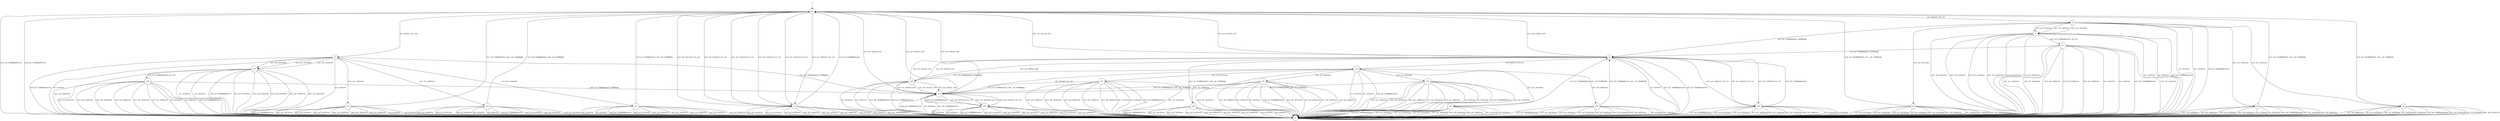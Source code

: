 digraph g {

    __start0 [label=s shape="none"]

    s0 [shape="circle" label=s0];
    s1 [shape="circle" label=s1];
    s2 [shape="circle" label=s2];
    s3 [shape="circle" label=s3];
    s4 [shape="circle" label=s4];
    s5 [shape="circle" label=s5];
    s6 [shape="circle" label=s6];
    s7 [shape="circle" label=s7];
    s8 [shape="circle" label=s8];
    s9 [shape="circle" label=s9];
    s10 [shape="circle" label=s10];
    s11 [shape="circle" label=s11];
    s12 [shape="circle" label=s12];
    s13 [shape="circle" label=s13];
    s14 [shape="circle" label=s14];
    s15 [shape="circle" label=s15];
    s16 [shape="circle" label=s16];
    s17 [shape="circle" label=s17];
    s18 [shape="circle" label=s18];
    s19 [shape="circle" label=s19];
    s20 [shape="circle" label=s20];
    s21 [shape="circle" label=s21];
    s22 [shape="circle" label=s22];
    s23 [shape="circle" label=s23];
    s24 [shape="circle" label=s24];
    s25 [shape="circle" label=s25];
    s26 [shape="circle" label=s26];
    s0 -> s1 [label="ai1_ce1/usr1_ai1_ce1"];
    s0 -> s2 [label="ai1_ce2/usr1_ai1_ce2"];
    s0 -> s3 [label="usr1_ai1_VoidReply/error"];
    s0 -> s3 [label="usr2_ai1_VoidReply/error"];
    s0 -> s4 [label="usr1_ni1_ne1/usr2_ai1_ce1"];
    s0 -> s4 [label="usr1_ni1_ne2/usr2_ai1_ce1"];
    s0 -> s4 [label="usr1_ni1_ne3/usr2_ai1_ce1"];
    s0 -> s4 [label="usr1_ni1_ne4/usr2_ai1_ce1"];
    s0 -> s4 [label="usr1_ni1_ne5/usr2_ai1_ce1"];
    s0 -> s4 [label="usr1_ni1_ne6/usr2_ai1_ce1"];
    s1 -> s3 [label="ai1_ce1/error"];
    s1 -> s3 [label="ai1_ce2/error"];
    s1 -> s5 [label="usr1_ai1_VoidReply/ai1_VoidReply"];
    s1 -> s3 [label="usr2_ai1_VoidReply/error"];
    s1 -> s6 [label="usr1_ni1_ne1/none"];
    s1 -> s7 [label="usr1_ni1_ne2/none"];
    s1 -> s8 [label="usr1_ni1_ne3/none"];
    s1 -> s7 [label="usr1_ni1_ne4/none"];
    s1 -> s9 [label="usr1_ni1_ne5/none"];
    s1 -> s7 [label="usr1_ni1_ne6/none"];
    s2 -> s3 [label="ai1_ce1/error"];
    s2 -> s3 [label="ai1_ce2/error"];
    s2 -> s10 [label="usr1_ai1_VoidReply/ai1_VoidReply"];
    s2 -> s3 [label="usr2_ai1_VoidReply/error"];
    s2 -> s11 [label="usr1_ni1_ne1/none"];
    s2 -> s12 [label="usr1_ni1_ne2/none"];
    s2 -> s11 [label="usr1_ni1_ne3/none"];
    s2 -> s13 [label="usr1_ni1_ne4/none"];
    s2 -> s11 [label="usr1_ni1_ne5/none"];
    s2 -> s14 [label="usr1_ni1_ne6/none"];
    s3 -> s3 [label="ai1_ce1/error"];
    s3 -> s3 [label="ai1_ce2/error"];
    s3 -> s3 [label="usr1_ai1_VoidReply/error"];
    s3 -> s3 [label="usr2_ai1_VoidReply/error"];
    s3 -> s3 [label="usr1_ni1_ne1/error"];
    s3 -> s3 [label="usr1_ni1_ne2/error"];
    s3 -> s3 [label="usr1_ni1_ne3/error"];
    s3 -> s3 [label="usr1_ni1_ne4/error"];
    s3 -> s3 [label="usr1_ni1_ne5/error"];
    s3 -> s3 [label="usr1_ni1_ne6/error"];
    s4 -> s3 [label="ai1_ce1/error"];
    s4 -> s3 [label="ai1_ce2/error"];
    s4 -> s3 [label="usr1_ai1_VoidReply/error"];
    s4 -> s0 [label="usr2_ai1_VoidReply/none"];
    s4 -> s3 [label="usr1_ni1_ne1/error"];
    s4 -> s3 [label="usr1_ni1_ne2/error"];
    s4 -> s3 [label="usr1_ni1_ne3/error"];
    s4 -> s3 [label="usr1_ni1_ne4/error"];
    s4 -> s3 [label="usr1_ni1_ne5/error"];
    s4 -> s3 [label="usr1_ni1_ne6/error"];
    s5 -> s3 [label="ai1_ce1/error"];
    s5 -> s15 [label="ai1_ce2/usr1_ai1_ce2"];
    s5 -> s3 [label="usr1_ai1_VoidReply/error"];
    s5 -> s3 [label="usr2_ai1_VoidReply/error"];
    s5 -> s0 [label="usr1_ni1_ne1/ni1_ne1"];
    s5 -> s16 [label="usr1_ni1_ne2/usr2_ai1_ce1"];
    s5 -> s0 [label="usr1_ni1_ne3/ni1_ne3"];
    s5 -> s16 [label="usr1_ni1_ne4/usr2_ai1_ce1"];
    s5 -> s0 [label="usr1_ni1_ne5/ni1_ne5"];
    s5 -> s16 [label="usr1_ni1_ne6/usr2_ai1_ce1"];
    s6 -> s3 [label="ai1_ce1/error"];
    s6 -> s3 [label="ai1_ce2/error"];
    s6 -> s0 [label="usr1_ai1_VoidReply/ni1_ne1__ai1_VoidReply"];
    s6 -> s3 [label="usr2_ai1_VoidReply/error"];
    s6 -> s3 [label="usr1_ni1_ne1/error"];
    s6 -> s3 [label="usr1_ni1_ne2/error"];
    s6 -> s3 [label="usr1_ni1_ne3/error"];
    s6 -> s3 [label="usr1_ni1_ne4/error"];
    s6 -> s3 [label="usr1_ni1_ne5/error"];
    s6 -> s3 [label="usr1_ni1_ne6/error"];
    s7 -> s3 [label="ai1_ce1/error"];
    s7 -> s3 [label="ai1_ce2/error"];
    s7 -> s17 [label="usr1_ai1_VoidReply/usr2_ai1_ce1"];
    s7 -> s3 [label="usr2_ai1_VoidReply/error"];
    s7 -> s3 [label="usr1_ni1_ne1/error"];
    s7 -> s3 [label="usr1_ni1_ne2/error"];
    s7 -> s3 [label="usr1_ni1_ne3/error"];
    s7 -> s3 [label="usr1_ni1_ne4/error"];
    s7 -> s3 [label="usr1_ni1_ne5/error"];
    s7 -> s3 [label="usr1_ni1_ne6/error"];
    s8 -> s3 [label="ai1_ce1/error"];
    s8 -> s3 [label="ai1_ce2/error"];
    s8 -> s0 [label="usr1_ai1_VoidReply/ni1_ne3__ai1_VoidReply"];
    s8 -> s3 [label="usr2_ai1_VoidReply/error"];
    s8 -> s3 [label="usr1_ni1_ne1/error"];
    s8 -> s3 [label="usr1_ni1_ne2/error"];
    s8 -> s3 [label="usr1_ni1_ne3/error"];
    s8 -> s3 [label="usr1_ni1_ne4/error"];
    s8 -> s3 [label="usr1_ni1_ne5/error"];
    s8 -> s3 [label="usr1_ni1_ne6/error"];
    s9 -> s3 [label="ai1_ce1/error"];
    s9 -> s3 [label="ai1_ce2/error"];
    s9 -> s0 [label="usr1_ai1_VoidReply/ni1_ne5__ai1_VoidReply"];
    s9 -> s3 [label="usr2_ai1_VoidReply/error"];
    s9 -> s3 [label="usr1_ni1_ne1/error"];
    s9 -> s3 [label="usr1_ni1_ne2/error"];
    s9 -> s3 [label="usr1_ni1_ne3/error"];
    s9 -> s3 [label="usr1_ni1_ne4/error"];
    s9 -> s3 [label="usr1_ni1_ne5/error"];
    s9 -> s3 [label="usr1_ni1_ne6/error"];
    s10 -> s15 [label="ai1_ce1/usr1_ai1_ce1"];
    s10 -> s3 [label="ai1_ce2/error"];
    s10 -> s3 [label="usr1_ai1_VoidReply/error"];
    s10 -> s3 [label="usr2_ai1_VoidReply/error"];
    s10 -> s18 [label="usr1_ni1_ne1/usr2_ai1_ce1"];
    s10 -> s0 [label="usr1_ni1_ne2/ni1_ne2"];
    s10 -> s18 [label="usr1_ni1_ne3/usr2_ai1_ce1"];
    s10 -> s0 [label="usr1_ni1_ne4/ni1_ne4"];
    s10 -> s18 [label="usr1_ni1_ne5/usr2_ai1_ce1"];
    s10 -> s0 [label="usr1_ni1_ne6/ni1_ne6"];
    s11 -> s3 [label="ai1_ce1/error"];
    s11 -> s3 [label="ai1_ce2/error"];
    s11 -> s19 [label="usr1_ai1_VoidReply/usr2_ai1_ce1"];
    s11 -> s3 [label="usr2_ai1_VoidReply/error"];
    s11 -> s3 [label="usr1_ni1_ne1/error"];
    s11 -> s3 [label="usr1_ni1_ne2/error"];
    s11 -> s3 [label="usr1_ni1_ne3/error"];
    s11 -> s3 [label="usr1_ni1_ne4/error"];
    s11 -> s3 [label="usr1_ni1_ne5/error"];
    s11 -> s3 [label="usr1_ni1_ne6/error"];
    s12 -> s3 [label="ai1_ce1/error"];
    s12 -> s3 [label="ai1_ce2/error"];
    s12 -> s0 [label="usr1_ai1_VoidReply/ni1_ne2__ai1_VoidReply"];
    s12 -> s3 [label="usr2_ai1_VoidReply/error"];
    s12 -> s3 [label="usr1_ni1_ne1/error"];
    s12 -> s3 [label="usr1_ni1_ne2/error"];
    s12 -> s3 [label="usr1_ni1_ne3/error"];
    s12 -> s3 [label="usr1_ni1_ne4/error"];
    s12 -> s3 [label="usr1_ni1_ne5/error"];
    s12 -> s3 [label="usr1_ni1_ne6/error"];
    s13 -> s3 [label="ai1_ce1/error"];
    s13 -> s3 [label="ai1_ce2/error"];
    s13 -> s0 [label="usr1_ai1_VoidReply/ni1_ne4__ai1_VoidReply"];
    s13 -> s3 [label="usr2_ai1_VoidReply/error"];
    s13 -> s3 [label="usr1_ni1_ne1/error"];
    s13 -> s3 [label="usr1_ni1_ne2/error"];
    s13 -> s3 [label="usr1_ni1_ne3/error"];
    s13 -> s3 [label="usr1_ni1_ne4/error"];
    s13 -> s3 [label="usr1_ni1_ne5/error"];
    s13 -> s3 [label="usr1_ni1_ne6/error"];
    s14 -> s3 [label="ai1_ce1/error"];
    s14 -> s3 [label="ai1_ce2/error"];
    s14 -> s0 [label="usr1_ai1_VoidReply/ni1_ne6__ai1_VoidReply"];
    s14 -> s3 [label="usr2_ai1_VoidReply/error"];
    s14 -> s3 [label="usr1_ni1_ne1/error"];
    s14 -> s3 [label="usr1_ni1_ne2/error"];
    s14 -> s3 [label="usr1_ni1_ne3/error"];
    s14 -> s3 [label="usr1_ni1_ne4/error"];
    s14 -> s3 [label="usr1_ni1_ne5/error"];
    s14 -> s3 [label="usr1_ni1_ne6/error"];
    s15 -> s3 [label="ai1_ce1/error"];
    s15 -> s3 [label="ai1_ce2/error"];
    s15 -> s20 [label="usr1_ai1_VoidReply/ai1_VoidReply"];
    s15 -> s3 [label="usr2_ai1_VoidReply/error"];
    s15 -> s21 [label="usr1_ni1_ne1/none"];
    s15 -> s22 [label="usr1_ni1_ne2/none"];
    s15 -> s23 [label="usr1_ni1_ne3/none"];
    s15 -> s24 [label="usr1_ni1_ne4/none"];
    s15 -> s25 [label="usr1_ni1_ne5/none"];
    s15 -> s26 [label="usr1_ni1_ne6/none"];
    s16 -> s3 [label="ai1_ce1/error"];
    s16 -> s3 [label="ai1_ce2/error"];
    s16 -> s3 [label="usr1_ai1_VoidReply/error"];
    s16 -> s5 [label="usr2_ai1_VoidReply/none"];
    s16 -> s3 [label="usr1_ni1_ne1/error"];
    s16 -> s3 [label="usr1_ni1_ne2/error"];
    s16 -> s3 [label="usr1_ni1_ne3/error"];
    s16 -> s3 [label="usr1_ni1_ne4/error"];
    s16 -> s3 [label="usr1_ni1_ne5/error"];
    s16 -> s3 [label="usr1_ni1_ne6/error"];
    s17 -> s3 [label="ai1_ce1/error"];
    s17 -> s3 [label="ai1_ce2/error"];
    s17 -> s3 [label="usr1_ai1_VoidReply/error"];
    s17 -> s5 [label="usr2_ai1_VoidReply/ai1_VoidReply"];
    s17 -> s3 [label="usr1_ni1_ne1/error"];
    s17 -> s3 [label="usr1_ni1_ne2/error"];
    s17 -> s3 [label="usr1_ni1_ne3/error"];
    s17 -> s3 [label="usr1_ni1_ne4/error"];
    s17 -> s3 [label="usr1_ni1_ne5/error"];
    s17 -> s3 [label="usr1_ni1_ne6/error"];
    s18 -> s3 [label="ai1_ce1/error"];
    s18 -> s3 [label="ai1_ce2/error"];
    s18 -> s3 [label="usr1_ai1_VoidReply/error"];
    s18 -> s10 [label="usr2_ai1_VoidReply/none"];
    s18 -> s3 [label="usr1_ni1_ne1/error"];
    s18 -> s3 [label="usr1_ni1_ne2/error"];
    s18 -> s3 [label="usr1_ni1_ne3/error"];
    s18 -> s3 [label="usr1_ni1_ne4/error"];
    s18 -> s3 [label="usr1_ni1_ne5/error"];
    s18 -> s3 [label="usr1_ni1_ne6/error"];
    s19 -> s3 [label="ai1_ce1/error"];
    s19 -> s3 [label="ai1_ce2/error"];
    s19 -> s3 [label="usr1_ai1_VoidReply/error"];
    s19 -> s10 [label="usr2_ai1_VoidReply/ai1_VoidReply"];
    s19 -> s3 [label="usr1_ni1_ne1/error"];
    s19 -> s3 [label="usr1_ni1_ne2/error"];
    s19 -> s3 [label="usr1_ni1_ne3/error"];
    s19 -> s3 [label="usr1_ni1_ne4/error"];
    s19 -> s3 [label="usr1_ni1_ne5/error"];
    s19 -> s3 [label="usr1_ni1_ne6/error"];
    s20 -> s3 [label="ai1_ce1/error"];
    s20 -> s3 [label="ai1_ce2/error"];
    s20 -> s3 [label="usr1_ai1_VoidReply/error"];
    s20 -> s3 [label="usr2_ai1_VoidReply/error"];
    s20 -> s10 [label="usr1_ni1_ne1/ni1_ne1"];
    s20 -> s5 [label="usr1_ni1_ne2/ni1_ne2"];
    s20 -> s10 [label="usr1_ni1_ne3/ni1_ne3"];
    s20 -> s5 [label="usr1_ni1_ne4/ni1_ne4"];
    s20 -> s10 [label="usr1_ni1_ne5/ni1_ne5"];
    s20 -> s5 [label="usr1_ni1_ne6/ni1_ne6"];
    s21 -> s3 [label="ai1_ce1/error"];
    s21 -> s3 [label="ai1_ce2/error"];
    s21 -> s10 [label="usr1_ai1_VoidReply/ni1_ne1__ai1_VoidReply"];
    s21 -> s3 [label="usr2_ai1_VoidReply/error"];
    s21 -> s3 [label="usr1_ni1_ne1/error"];
    s21 -> s3 [label="usr1_ni1_ne2/error"];
    s21 -> s3 [label="usr1_ni1_ne3/error"];
    s21 -> s3 [label="usr1_ni1_ne4/error"];
    s21 -> s3 [label="usr1_ni1_ne5/error"];
    s21 -> s3 [label="usr1_ni1_ne6/error"];
    s22 -> s3 [label="ai1_ce1/error"];
    s22 -> s3 [label="ai1_ce2/error"];
    s22 -> s5 [label="usr1_ai1_VoidReply/ni1_ne2__ai1_VoidReply"];
    s22 -> s3 [label="usr2_ai1_VoidReply/error"];
    s22 -> s3 [label="usr1_ni1_ne1/error"];
    s22 -> s3 [label="usr1_ni1_ne2/error"];
    s22 -> s3 [label="usr1_ni1_ne3/error"];
    s22 -> s3 [label="usr1_ni1_ne4/error"];
    s22 -> s3 [label="usr1_ni1_ne5/error"];
    s22 -> s3 [label="usr1_ni1_ne6/error"];
    s23 -> s3 [label="ai1_ce1/error"];
    s23 -> s3 [label="ai1_ce2/error"];
    s23 -> s10 [label="usr1_ai1_VoidReply/ni1_ne3__ai1_VoidReply"];
    s23 -> s3 [label="usr2_ai1_VoidReply/error"];
    s23 -> s3 [label="usr1_ni1_ne1/error"];
    s23 -> s3 [label="usr1_ni1_ne2/error"];
    s23 -> s3 [label="usr1_ni1_ne3/error"];
    s23 -> s3 [label="usr1_ni1_ne4/error"];
    s23 -> s3 [label="usr1_ni1_ne5/error"];
    s23 -> s3 [label="usr1_ni1_ne6/error"];
    s24 -> s3 [label="ai1_ce1/error"];
    s24 -> s3 [label="ai1_ce2/error"];
    s24 -> s5 [label="usr1_ai1_VoidReply/ni1_ne4__ai1_VoidReply"];
    s24 -> s3 [label="usr2_ai1_VoidReply/error"];
    s24 -> s3 [label="usr1_ni1_ne1/error"];
    s24 -> s3 [label="usr1_ni1_ne2/error"];
    s24 -> s3 [label="usr1_ni1_ne3/error"];
    s24 -> s3 [label="usr1_ni1_ne4/error"];
    s24 -> s3 [label="usr1_ni1_ne5/error"];
    s24 -> s3 [label="usr1_ni1_ne6/error"];
    s25 -> s3 [label="ai1_ce1/error"];
    s25 -> s3 [label="ai1_ce2/error"];
    s25 -> s10 [label="usr1_ai1_VoidReply/ni1_ne5__ai1_VoidReply"];
    s25 -> s3 [label="usr2_ai1_VoidReply/error"];
    s25 -> s3 [label="usr1_ni1_ne1/error"];
    s25 -> s3 [label="usr1_ni1_ne2/error"];
    s25 -> s3 [label="usr1_ni1_ne3/error"];
    s25 -> s3 [label="usr1_ni1_ne4/error"];
    s25 -> s3 [label="usr1_ni1_ne5/error"];
    s25 -> s3 [label="usr1_ni1_ne6/error"];
    s26 -> s3 [label="ai1_ce1/error"];
    s26 -> s3 [label="ai1_ce2/error"];
    s26 -> s5 [label="usr1_ai1_VoidReply/ni1_ne6__ai1_VoidReply"];
    s26 -> s3 [label="usr2_ai1_VoidReply/error"];
    s26 -> s3 [label="usr1_ni1_ne1/error"];
    s26 -> s3 [label="usr1_ni1_ne2/error"];
    s26 -> s3 [label="usr1_ni1_ne3/error"];
    s26 -> s3 [label="usr1_ni1_ne4/error"];
    s26 -> s3 [label="usr1_ni1_ne5/error"];
    s26 -> s3 [label="usr1_ni1_ne6/error"];

    __start0 -> s0;
}
